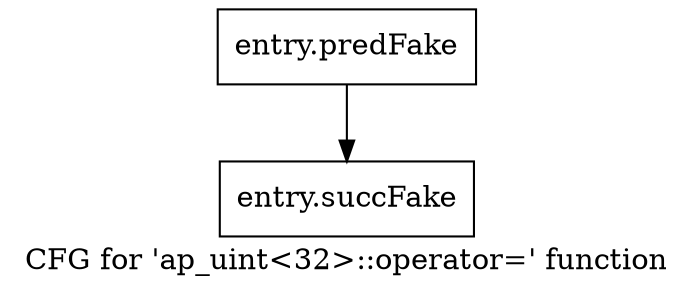 digraph "CFG for 'ap_uint\<32\>::operator=' function" {
	label="CFG for 'ap_uint\<32\>::operator=' function";

	Node0x5994f70 [shape=record,filename="",linenumber="",label="{entry.predFake}"];
	Node0x5994f70 -> Node0x5ad25f0[ callList="" memoryops="" filename="/home/omerfaruk/tools/Xilinx/Vitis_HLS/2023.2/include/ap_int.h" execusionnum="5"];
	Node0x5ad25f0 [shape=record,filename="/home/omerfaruk/tools/Xilinx/Vitis_HLS/2023.2/include/ap_int.h",linenumber="307",label="{entry.succFake}"];
}

